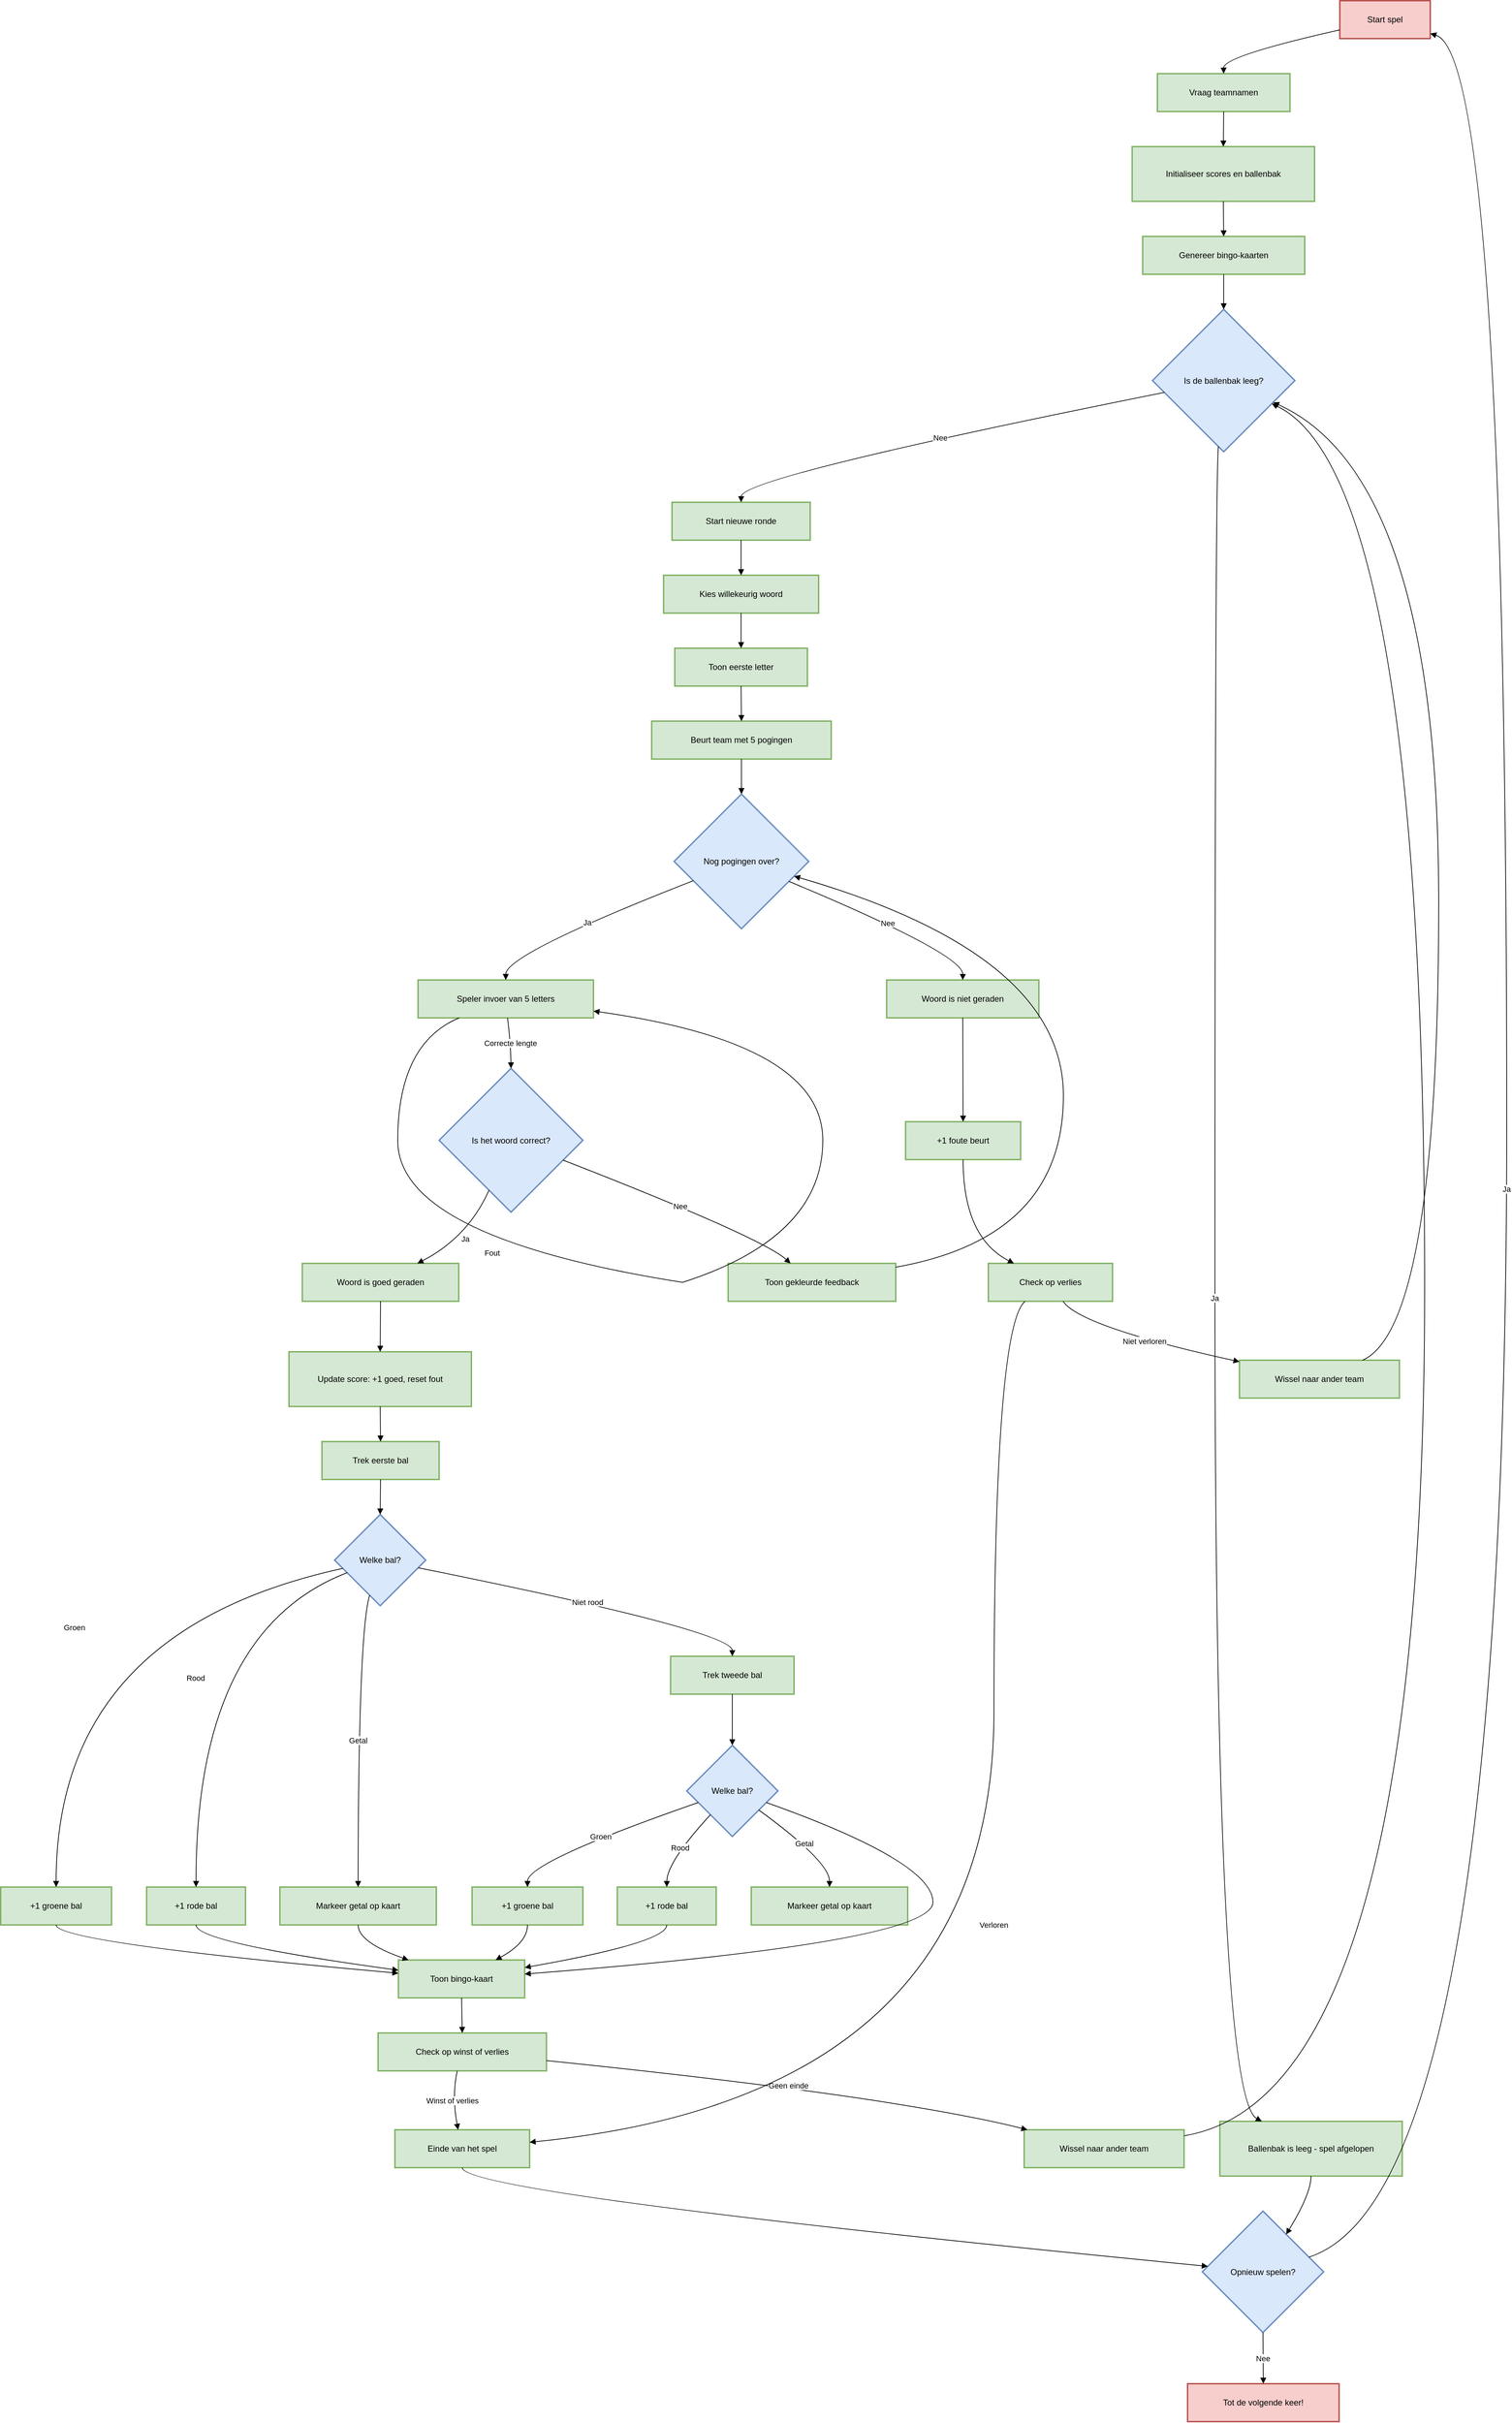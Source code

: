 <mxfile version="27.1.6">
  <diagram name="Page-1" id="_2iXKkxpdoJ6n9WBTKUK">
    <mxGraphModel dx="5210" dy="2635" grid="1" gridSize="10" guides="1" tooltips="1" connect="1" arrows="1" fold="1" page="1" pageScale="1" pageWidth="3300" pageHeight="4681" math="0" shadow="0">
      <root>
        <mxCell id="0" />
        <mxCell id="1" parent="0" />
        <mxCell id="vbey21bKtDM6WdkLPHSO-1" value="Start spel" style="whiteSpace=wrap;strokeWidth=2;fillColor=#f8cecc;strokeColor=#b85450;" vertex="1" parent="1">
          <mxGeometry x="2319" y="300" width="129" height="54" as="geometry" />
        </mxCell>
        <mxCell id="vbey21bKtDM6WdkLPHSO-2" value="Vraag teamnamen" style="whiteSpace=wrap;strokeWidth=2;fillColor=#d5e8d4;strokeColor=#82b366;" vertex="1" parent="1">
          <mxGeometry x="2059" y="404" width="189" height="54" as="geometry" />
        </mxCell>
        <mxCell id="vbey21bKtDM6WdkLPHSO-3" value="Initialiseer scores en ballenbak" style="whiteSpace=wrap;strokeWidth=2;fillColor=#d5e8d4;strokeColor=#82b366;" vertex="1" parent="1">
          <mxGeometry x="2023" y="508" width="260" height="78" as="geometry" />
        </mxCell>
        <mxCell id="vbey21bKtDM6WdkLPHSO-4" value="Genereer bingo-kaarten" style="whiteSpace=wrap;strokeWidth=2;fillColor=#d5e8d4;strokeColor=#82b366;" vertex="1" parent="1">
          <mxGeometry x="2038" y="636" width="231" height="54" as="geometry" />
        </mxCell>
        <mxCell id="vbey21bKtDM6WdkLPHSO-5" value="Is de ballenbak leeg?" style="rhombus;strokeWidth=2;whiteSpace=wrap;fillColor=#dae8fc;strokeColor=#6c8ebf;" vertex="1" parent="1">
          <mxGeometry x="2052" y="740" width="203" height="203" as="geometry" />
        </mxCell>
        <mxCell id="vbey21bKtDM6WdkLPHSO-6" value="Start nieuwe ronde" style="whiteSpace=wrap;strokeWidth=2;fillColor=#d5e8d4;strokeColor=#82b366;" vertex="1" parent="1">
          <mxGeometry x="1367" y="1015" width="197" height="54" as="geometry" />
        </mxCell>
        <mxCell id="vbey21bKtDM6WdkLPHSO-7" value="Kies willekeurig woord" style="whiteSpace=wrap;strokeWidth=2;fillColor=#d5e8d4;strokeColor=#82b366;" vertex="1" parent="1">
          <mxGeometry x="1355" y="1119" width="221" height="54" as="geometry" />
        </mxCell>
        <mxCell id="vbey21bKtDM6WdkLPHSO-8" value="Toon eerste letter" style="whiteSpace=wrap;strokeWidth=2;fillColor=#d5e8d4;strokeColor=#82b366;" vertex="1" parent="1">
          <mxGeometry x="1371" y="1223" width="189" height="54" as="geometry" />
        </mxCell>
        <mxCell id="vbey21bKtDM6WdkLPHSO-9" value="Beurt team met 5 pogingen" style="whiteSpace=wrap;strokeWidth=2;fillColor=#d5e8d4;strokeColor=#82b366;" vertex="1" parent="1">
          <mxGeometry x="1338" y="1327" width="256" height="54" as="geometry" />
        </mxCell>
        <mxCell id="vbey21bKtDM6WdkLPHSO-10" value="Nog pogingen over?" style="rhombus;strokeWidth=2;whiteSpace=wrap;fillColor=#dae8fc;strokeColor=#6c8ebf;" vertex="1" parent="1">
          <mxGeometry x="1370" y="1431" width="192" height="192" as="geometry" />
        </mxCell>
        <mxCell id="vbey21bKtDM6WdkLPHSO-11" value="Speler invoer van 5 letters" style="whiteSpace=wrap;strokeWidth=2;fillColor=#d5e8d4;strokeColor=#82b366;" vertex="1" parent="1">
          <mxGeometry x="1005" y="1696" width="250" height="54" as="geometry" />
        </mxCell>
        <mxCell id="vbey21bKtDM6WdkLPHSO-12" value="Is het woord correct?" style="rhombus;strokeWidth=2;whiteSpace=wrap;fillColor=#dae8fc;strokeColor=#6c8ebf;" vertex="1" parent="1">
          <mxGeometry x="1035" y="1822" width="205" height="205" as="geometry" />
        </mxCell>
        <mxCell id="vbey21bKtDM6WdkLPHSO-13" value="Woord is goed geraden" style="whiteSpace=wrap;strokeWidth=2;fillColor=#d5e8d4;strokeColor=#82b366;" vertex="1" parent="1">
          <mxGeometry x="840" y="2100" width="223" height="54" as="geometry" />
        </mxCell>
        <mxCell id="vbey21bKtDM6WdkLPHSO-14" value="Update score: +1 goed, reset fout" style="whiteSpace=wrap;strokeWidth=2;fillColor=#d5e8d4;strokeColor=#82b366;" vertex="1" parent="1">
          <mxGeometry x="821" y="2226" width="260" height="78" as="geometry" />
        </mxCell>
        <mxCell id="vbey21bKtDM6WdkLPHSO-15" value="Trek eerste bal" style="whiteSpace=wrap;strokeWidth=2;fillColor=#d5e8d4;strokeColor=#82b366;" vertex="1" parent="1">
          <mxGeometry x="868" y="2354" width="167" height="54" as="geometry" />
        </mxCell>
        <mxCell id="vbey21bKtDM6WdkLPHSO-16" value="Welke bal?" style="rhombus;strokeWidth=2;whiteSpace=wrap;fillColor=#dae8fc;strokeColor=#6c8ebf;" vertex="1" parent="1">
          <mxGeometry x="886" y="2458" width="130" height="130" as="geometry" />
        </mxCell>
        <mxCell id="vbey21bKtDM6WdkLPHSO-17" value="+1 groene bal" style="whiteSpace=wrap;strokeWidth=2;fillColor=#d5e8d4;strokeColor=#82b366;" vertex="1" parent="1">
          <mxGeometry x="410" y="2989" width="158" height="54" as="geometry" />
        </mxCell>
        <mxCell id="vbey21bKtDM6WdkLPHSO-18" value="+1 rode bal" style="whiteSpace=wrap;strokeWidth=2;fillColor=#d5e8d4;strokeColor=#82b366;" vertex="1" parent="1">
          <mxGeometry x="618" y="2989" width="141" height="54" as="geometry" />
        </mxCell>
        <mxCell id="vbey21bKtDM6WdkLPHSO-19" value="Markeer getal op kaart" style="whiteSpace=wrap;strokeWidth=2;fillColor=#d5e8d4;strokeColor=#82b366;" vertex="1" parent="1">
          <mxGeometry x="808" y="2989" width="223" height="54" as="geometry" />
        </mxCell>
        <mxCell id="vbey21bKtDM6WdkLPHSO-20" value="Trek tweede bal" style="whiteSpace=wrap;strokeWidth=2;fillColor=#d5e8d4;strokeColor=#82b366;" vertex="1" parent="1">
          <mxGeometry x="1365" y="2660" width="176" height="54" as="geometry" />
        </mxCell>
        <mxCell id="vbey21bKtDM6WdkLPHSO-21" value="Welke bal?" style="rhombus;strokeWidth=2;whiteSpace=wrap;fillColor=#dae8fc;strokeColor=#6c8ebf;" vertex="1" parent="1">
          <mxGeometry x="1388" y="2787" width="130" height="130" as="geometry" />
        </mxCell>
        <mxCell id="vbey21bKtDM6WdkLPHSO-22" value="+1 groene bal" style="whiteSpace=wrap;strokeWidth=2;fillColor=#d5e8d4;strokeColor=#82b366;" vertex="1" parent="1">
          <mxGeometry x="1082" y="2989" width="158" height="54" as="geometry" />
        </mxCell>
        <mxCell id="vbey21bKtDM6WdkLPHSO-23" value="+1 rode bal" style="whiteSpace=wrap;strokeWidth=2;fillColor=#d5e8d4;strokeColor=#82b366;" vertex="1" parent="1">
          <mxGeometry x="1289" y="2989" width="141" height="54" as="geometry" />
        </mxCell>
        <mxCell id="vbey21bKtDM6WdkLPHSO-24" value="Markeer getal op kaart" style="whiteSpace=wrap;strokeWidth=2;fillColor=#d5e8d4;strokeColor=#82b366;" vertex="1" parent="1">
          <mxGeometry x="1480" y="2989" width="223" height="54" as="geometry" />
        </mxCell>
        <mxCell id="vbey21bKtDM6WdkLPHSO-25" value="Toon bingo-kaart" style="whiteSpace=wrap;strokeWidth=2;fillColor=#d5e8d4;strokeColor=#82b366;" vertex="1" parent="1">
          <mxGeometry x="977" y="3093" width="180" height="54" as="geometry" />
        </mxCell>
        <mxCell id="vbey21bKtDM6WdkLPHSO-26" value="Check op winst of verlies" style="whiteSpace=wrap;strokeWidth=2;fillColor=#d5e8d4;strokeColor=#82b366;" vertex="1" parent="1">
          <mxGeometry x="948" y="3197" width="240" height="54" as="geometry" />
        </mxCell>
        <mxCell id="vbey21bKtDM6WdkLPHSO-27" value="Einde van het spel" style="whiteSpace=wrap;strokeWidth=2;fillColor=#d5e8d4;strokeColor=#82b366;" vertex="1" parent="1">
          <mxGeometry x="972" y="3335" width="192" height="54" as="geometry" />
        </mxCell>
        <mxCell id="vbey21bKtDM6WdkLPHSO-28" value="Wissel naar ander team" style="whiteSpace=wrap;strokeWidth=2;fillColor=#d5e8d4;strokeColor=#82b366;" vertex="1" parent="1">
          <mxGeometry x="1869" y="3335" width="228" height="54" as="geometry" />
        </mxCell>
        <mxCell id="vbey21bKtDM6WdkLPHSO-29" value="Toon gekleurde feedback" style="whiteSpace=wrap;strokeWidth=2;fillColor=#d5e8d4;strokeColor=#82b366;" vertex="1" parent="1">
          <mxGeometry x="1447" y="2100" width="239" height="54" as="geometry" />
        </mxCell>
        <mxCell id="vbey21bKtDM6WdkLPHSO-30" value="Woord is niet geraden" style="whiteSpace=wrap;strokeWidth=2;fillColor=#d5e8d4;strokeColor=#82b366;" vertex="1" parent="1">
          <mxGeometry x="1673" y="1696" width="217" height="54" as="geometry" />
        </mxCell>
        <mxCell id="vbey21bKtDM6WdkLPHSO-31" value="+1 foute beurt" style="whiteSpace=wrap;strokeWidth=2;fillColor=#d5e8d4;strokeColor=#82b366;" vertex="1" parent="1">
          <mxGeometry x="1700" y="1898" width="164" height="54" as="geometry" />
        </mxCell>
        <mxCell id="vbey21bKtDM6WdkLPHSO-32" value="Check op verlies" style="whiteSpace=wrap;strokeWidth=2;fillColor=#d5e8d4;strokeColor=#82b366;" vertex="1" parent="1">
          <mxGeometry x="1818" y="2100" width="177" height="54" as="geometry" />
        </mxCell>
        <mxCell id="vbey21bKtDM6WdkLPHSO-33" value="Wissel naar ander team" style="whiteSpace=wrap;strokeWidth=2;fillColor=#d5e8d4;strokeColor=#82b366;" vertex="1" parent="1">
          <mxGeometry x="2176" y="2238" width="228" height="54" as="geometry" />
        </mxCell>
        <mxCell id="vbey21bKtDM6WdkLPHSO-34" value="Ballenbak is leeg - spel afgelopen" style="whiteSpace=wrap;strokeWidth=2;fillColor=#d5e8d4;strokeColor=#82b366;" vertex="1" parent="1">
          <mxGeometry x="2148" y="3323" width="260" height="78" as="geometry" />
        </mxCell>
        <mxCell id="vbey21bKtDM6WdkLPHSO-35" value="Opnieuw spelen?" style="rhombus;strokeWidth=2;whiteSpace=wrap;fillColor=#dae8fc;strokeColor=#6c8ebf;" vertex="1" parent="1">
          <mxGeometry x="2123" y="3451" width="173" height="173" as="geometry" />
        </mxCell>
        <mxCell id="vbey21bKtDM6WdkLPHSO-36" value="Tot de volgende keer!" style="whiteSpace=wrap;strokeWidth=2;fillColor=#f8cecc;strokeColor=#b85450;" vertex="1" parent="1">
          <mxGeometry x="2102" y="3697" width="216" height="54" as="geometry" />
        </mxCell>
        <mxCell id="vbey21bKtDM6WdkLPHSO-37" value="" style="whiteSpace=wrap;strokeWidth=2;" vertex="1" parent="1">
          <mxGeometry x="976" y="1925" as="geometry" />
        </mxCell>
        <mxCell id="vbey21bKtDM6WdkLPHSO-38" value="" style="whiteSpace=wrap;strokeWidth=2;" vertex="1" parent="1">
          <mxGeometry x="1382" y="2127" as="geometry" />
        </mxCell>
        <mxCell id="vbey21bKtDM6WdkLPHSO-39" value="" style="curved=1;startArrow=none;endArrow=block;exitX=0;exitY=0.77;entryX=0.5;entryY=0;rounded=0;" edge="1" parent="1" source="vbey21bKtDM6WdkLPHSO-1" target="vbey21bKtDM6WdkLPHSO-2">
          <mxGeometry relative="1" as="geometry">
            <Array as="points">
              <mxPoint x="2153" y="379" />
            </Array>
          </mxGeometry>
        </mxCell>
        <mxCell id="vbey21bKtDM6WdkLPHSO-40" value="" style="curved=1;startArrow=none;endArrow=block;exitX=0.5;exitY=1;entryX=0.5;entryY=0;rounded=0;" edge="1" parent="1" source="vbey21bKtDM6WdkLPHSO-2" target="vbey21bKtDM6WdkLPHSO-3">
          <mxGeometry relative="1" as="geometry">
            <Array as="points" />
          </mxGeometry>
        </mxCell>
        <mxCell id="vbey21bKtDM6WdkLPHSO-41" value="" style="curved=1;startArrow=none;endArrow=block;exitX=0.5;exitY=1;entryX=0.5;entryY=0;rounded=0;" edge="1" parent="1" source="vbey21bKtDM6WdkLPHSO-3" target="vbey21bKtDM6WdkLPHSO-4">
          <mxGeometry relative="1" as="geometry">
            <Array as="points" />
          </mxGeometry>
        </mxCell>
        <mxCell id="vbey21bKtDM6WdkLPHSO-42" value="" style="curved=1;startArrow=none;endArrow=block;exitX=0.5;exitY=1;entryX=0.5;entryY=0;rounded=0;" edge="1" parent="1" source="vbey21bKtDM6WdkLPHSO-4" target="vbey21bKtDM6WdkLPHSO-5">
          <mxGeometry relative="1" as="geometry">
            <Array as="points" />
          </mxGeometry>
        </mxCell>
        <mxCell id="vbey21bKtDM6WdkLPHSO-43" value="Nee" style="curved=1;startArrow=none;endArrow=block;exitX=0;exitY=0.6;entryX=0.5;entryY=0;rounded=0;" edge="1" parent="1" source="vbey21bKtDM6WdkLPHSO-5" target="vbey21bKtDM6WdkLPHSO-6">
          <mxGeometry relative="1" as="geometry">
            <Array as="points">
              <mxPoint x="1466" y="979" />
            </Array>
          </mxGeometry>
        </mxCell>
        <mxCell id="vbey21bKtDM6WdkLPHSO-44" value="" style="curved=1;startArrow=none;endArrow=block;exitX=0.5;exitY=1;entryX=0.5;entryY=0;rounded=0;" edge="1" parent="1" source="vbey21bKtDM6WdkLPHSO-6" target="vbey21bKtDM6WdkLPHSO-7">
          <mxGeometry relative="1" as="geometry">
            <Array as="points" />
          </mxGeometry>
        </mxCell>
        <mxCell id="vbey21bKtDM6WdkLPHSO-45" value="" style="curved=1;startArrow=none;endArrow=block;exitX=0.5;exitY=1;entryX=0.5;entryY=0;rounded=0;" edge="1" parent="1" source="vbey21bKtDM6WdkLPHSO-7" target="vbey21bKtDM6WdkLPHSO-8">
          <mxGeometry relative="1" as="geometry">
            <Array as="points" />
          </mxGeometry>
        </mxCell>
        <mxCell id="vbey21bKtDM6WdkLPHSO-46" value="" style="curved=1;startArrow=none;endArrow=block;exitX=0.5;exitY=1;entryX=0.5;entryY=0;rounded=0;" edge="1" parent="1" source="vbey21bKtDM6WdkLPHSO-8" target="vbey21bKtDM6WdkLPHSO-9">
          <mxGeometry relative="1" as="geometry">
            <Array as="points" />
          </mxGeometry>
        </mxCell>
        <mxCell id="vbey21bKtDM6WdkLPHSO-47" value="" style="curved=1;startArrow=none;endArrow=block;exitX=0.5;exitY=1;entryX=0.5;entryY=0;rounded=0;" edge="1" parent="1" source="vbey21bKtDM6WdkLPHSO-9" target="vbey21bKtDM6WdkLPHSO-10">
          <mxGeometry relative="1" as="geometry">
            <Array as="points" />
          </mxGeometry>
        </mxCell>
        <mxCell id="vbey21bKtDM6WdkLPHSO-48" value="Ja" style="curved=1;startArrow=none;endArrow=block;exitX=0;exitY=0.7;entryX=0.5;entryY=-0.01;rounded=0;" edge="1" parent="1" source="vbey21bKtDM6WdkLPHSO-10" target="vbey21bKtDM6WdkLPHSO-11">
          <mxGeometry relative="1" as="geometry">
            <Array as="points">
              <mxPoint x="1130" y="1659" />
            </Array>
          </mxGeometry>
        </mxCell>
        <mxCell id="vbey21bKtDM6WdkLPHSO-49" value="" style="curved=1;startArrow=none;endArrow=none;exitX=0.24;exitY=0.99;entryX=Infinity;entryY=-Infinity;rounded=0;" edge="1" parent="1" source="vbey21bKtDM6WdkLPHSO-11" target="vbey21bKtDM6WdkLPHSO-37">
          <mxGeometry relative="1" as="geometry">
            <Array as="points">
              <mxPoint x="976" y="1786" />
            </Array>
          </mxGeometry>
        </mxCell>
        <mxCell id="vbey21bKtDM6WdkLPHSO-50" value="Fout" style="curved=1;startArrow=none;endArrow=none;exitX=Infinity;exitY=-Infinity;entryX=Infinity;entryY=-Infinity;rounded=0;" edge="1" parent="1" source="vbey21bKtDM6WdkLPHSO-37" target="vbey21bKtDM6WdkLPHSO-38">
          <mxGeometry relative="1" as="geometry">
            <Array as="points">
              <mxPoint x="976" y="2063" />
            </Array>
          </mxGeometry>
        </mxCell>
        <mxCell id="vbey21bKtDM6WdkLPHSO-51" value="" style="curved=1;startArrow=none;endArrow=block;exitX=Infinity;exitY=-Infinity;entryX=1;entryY=0.82;rounded=0;" edge="1" parent="1" source="vbey21bKtDM6WdkLPHSO-38" target="vbey21bKtDM6WdkLPHSO-11">
          <mxGeometry relative="1" as="geometry">
            <Array as="points">
              <mxPoint x="1582" y="2063" />
              <mxPoint x="1582" y="1786" />
            </Array>
          </mxGeometry>
        </mxCell>
        <mxCell id="vbey21bKtDM6WdkLPHSO-52" value="Correcte lengte" style="curved=1;startArrow=none;endArrow=block;exitX=0.51;exitY=0.99;entryX=0.5;entryY=0;rounded=0;" edge="1" parent="1" source="vbey21bKtDM6WdkLPHSO-11" target="vbey21bKtDM6WdkLPHSO-12">
          <mxGeometry relative="1" as="geometry">
            <Array as="points">
              <mxPoint x="1137" y="1786" />
            </Array>
          </mxGeometry>
        </mxCell>
        <mxCell id="vbey21bKtDM6WdkLPHSO-53" value="Ja" style="curved=1;startArrow=none;endArrow=block;exitX=0.28;exitY=1;entryX=0.74;entryY=-0.01;rounded=0;" edge="1" parent="1" source="vbey21bKtDM6WdkLPHSO-12" target="vbey21bKtDM6WdkLPHSO-13">
          <mxGeometry relative="1" as="geometry">
            <Array as="points">
              <mxPoint x="1076" y="2063" />
            </Array>
          </mxGeometry>
        </mxCell>
        <mxCell id="vbey21bKtDM6WdkLPHSO-54" value="" style="curved=1;startArrow=none;endArrow=block;exitX=0.5;exitY=0.99;entryX=0.5;entryY=0;rounded=0;" edge="1" parent="1" source="vbey21bKtDM6WdkLPHSO-13" target="vbey21bKtDM6WdkLPHSO-14">
          <mxGeometry relative="1" as="geometry">
            <Array as="points" />
          </mxGeometry>
        </mxCell>
        <mxCell id="vbey21bKtDM6WdkLPHSO-55" value="" style="curved=1;startArrow=none;endArrow=block;exitX=0.5;exitY=1;entryX=0.5;entryY=0;rounded=0;" edge="1" parent="1" source="vbey21bKtDM6WdkLPHSO-14" target="vbey21bKtDM6WdkLPHSO-15">
          <mxGeometry relative="1" as="geometry">
            <Array as="points" />
          </mxGeometry>
        </mxCell>
        <mxCell id="vbey21bKtDM6WdkLPHSO-56" value="" style="curved=1;startArrow=none;endArrow=block;exitX=0.5;exitY=1;entryX=0.5;entryY=0;rounded=0;" edge="1" parent="1" source="vbey21bKtDM6WdkLPHSO-15" target="vbey21bKtDM6WdkLPHSO-16">
          <mxGeometry relative="1" as="geometry">
            <Array as="points" />
          </mxGeometry>
        </mxCell>
        <mxCell id="vbey21bKtDM6WdkLPHSO-57" value="Groen" style="curved=1;startArrow=none;endArrow=block;exitX=0;exitY=0.61;entryX=0.5;entryY=0;rounded=0;" edge="1" parent="1" source="vbey21bKtDM6WdkLPHSO-16" target="vbey21bKtDM6WdkLPHSO-17">
          <mxGeometry relative="1" as="geometry">
            <Array as="points">
              <mxPoint x="489" y="2624" />
            </Array>
          </mxGeometry>
        </mxCell>
        <mxCell id="vbey21bKtDM6WdkLPHSO-58" value="Rood" style="curved=1;startArrow=none;endArrow=block;exitX=0;exitY=0.69;entryX=0.5;entryY=0;rounded=0;" edge="1" parent="1" source="vbey21bKtDM6WdkLPHSO-16" target="vbey21bKtDM6WdkLPHSO-18">
          <mxGeometry relative="1" as="geometry">
            <Array as="points">
              <mxPoint x="688" y="2624" />
            </Array>
          </mxGeometry>
        </mxCell>
        <mxCell id="vbey21bKtDM6WdkLPHSO-59" value="Getal" style="curved=1;startArrow=none;endArrow=block;exitX=0.35;exitY=1;entryX=0.5;entryY=0;rounded=0;" edge="1" parent="1" source="vbey21bKtDM6WdkLPHSO-16" target="vbey21bKtDM6WdkLPHSO-19">
          <mxGeometry relative="1" as="geometry">
            <Array as="points">
              <mxPoint x="920" y="2624" />
            </Array>
          </mxGeometry>
        </mxCell>
        <mxCell id="vbey21bKtDM6WdkLPHSO-60" value="Niet rood" style="curved=1;startArrow=none;endArrow=block;exitX=1;exitY=0.6;entryX=0.5;entryY=0.01;rounded=0;" edge="1" parent="1" source="vbey21bKtDM6WdkLPHSO-16" target="vbey21bKtDM6WdkLPHSO-20">
          <mxGeometry relative="1" as="geometry">
            <Array as="points">
              <mxPoint x="1453" y="2624" />
            </Array>
          </mxGeometry>
        </mxCell>
        <mxCell id="vbey21bKtDM6WdkLPHSO-61" value="" style="curved=1;startArrow=none;endArrow=block;exitX=0.5;exitY=1.01;entryX=0.5;entryY=0;rounded=0;" edge="1" parent="1" source="vbey21bKtDM6WdkLPHSO-20" target="vbey21bKtDM6WdkLPHSO-21">
          <mxGeometry relative="1" as="geometry">
            <Array as="points" />
          </mxGeometry>
        </mxCell>
        <mxCell id="vbey21bKtDM6WdkLPHSO-62" value="Groen" style="curved=1;startArrow=none;endArrow=block;exitX=0;exitY=0.67;entryX=0.5;entryY=0;rounded=0;" edge="1" parent="1" source="vbey21bKtDM6WdkLPHSO-21" target="vbey21bKtDM6WdkLPHSO-22">
          <mxGeometry relative="1" as="geometry">
            <Array as="points">
              <mxPoint x="1161" y="2953" />
            </Array>
          </mxGeometry>
        </mxCell>
        <mxCell id="vbey21bKtDM6WdkLPHSO-63" value="Rood" style="curved=1;startArrow=none;endArrow=block;exitX=0.04;exitY=1;entryX=0.5;entryY=0;rounded=0;" edge="1" parent="1" source="vbey21bKtDM6WdkLPHSO-21" target="vbey21bKtDM6WdkLPHSO-23">
          <mxGeometry relative="1" as="geometry">
            <Array as="points">
              <mxPoint x="1360" y="2953" />
            </Array>
          </mxGeometry>
        </mxCell>
        <mxCell id="vbey21bKtDM6WdkLPHSO-64" value="Getal" style="curved=1;startArrow=none;endArrow=block;exitX=1;exitY=0.86;entryX=0.5;entryY=0;rounded=0;" edge="1" parent="1" source="vbey21bKtDM6WdkLPHSO-21" target="vbey21bKtDM6WdkLPHSO-24">
          <mxGeometry relative="1" as="geometry">
            <Array as="points">
              <mxPoint x="1592" y="2953" />
            </Array>
          </mxGeometry>
        </mxCell>
        <mxCell id="vbey21bKtDM6WdkLPHSO-65" value="" style="curved=1;startArrow=none;endArrow=block;exitX=1;exitY=0.67;entryX=1;entryY=0.37;rounded=0;" edge="1" parent="1" source="vbey21bKtDM6WdkLPHSO-21" target="vbey21bKtDM6WdkLPHSO-25">
          <mxGeometry relative="1" as="geometry">
            <Array as="points">
              <mxPoint x="1739" y="2953" />
              <mxPoint x="1739" y="3068" />
            </Array>
          </mxGeometry>
        </mxCell>
        <mxCell id="vbey21bKtDM6WdkLPHSO-66" value="" style="curved=1;startArrow=none;endArrow=block;exitX=0.5;exitY=1;entryX=0.08;entryY=0;rounded=0;" edge="1" parent="1" source="vbey21bKtDM6WdkLPHSO-19" target="vbey21bKtDM6WdkLPHSO-25">
          <mxGeometry relative="1" as="geometry">
            <Array as="points">
              <mxPoint x="920" y="3068" />
            </Array>
          </mxGeometry>
        </mxCell>
        <mxCell id="vbey21bKtDM6WdkLPHSO-67" value="" style="curved=1;startArrow=none;endArrow=block;exitX=0.5;exitY=1;entryX=0;entryY=0.27;rounded=0;" edge="1" parent="1" source="vbey21bKtDM6WdkLPHSO-18" target="vbey21bKtDM6WdkLPHSO-25">
          <mxGeometry relative="1" as="geometry">
            <Array as="points">
              <mxPoint x="688" y="3068" />
            </Array>
          </mxGeometry>
        </mxCell>
        <mxCell id="vbey21bKtDM6WdkLPHSO-68" value="" style="curved=1;startArrow=none;endArrow=block;exitX=0.5;exitY=1;entryX=0;entryY=0.35;rounded=0;" edge="1" parent="1" source="vbey21bKtDM6WdkLPHSO-17" target="vbey21bKtDM6WdkLPHSO-25">
          <mxGeometry relative="1" as="geometry">
            <Array as="points">
              <mxPoint x="489" y="3068" />
            </Array>
          </mxGeometry>
        </mxCell>
        <mxCell id="vbey21bKtDM6WdkLPHSO-69" value="" style="curved=1;startArrow=none;endArrow=block;exitX=0.5;exitY=1;entryX=1;entryY=0.2;rounded=0;" edge="1" parent="1" source="vbey21bKtDM6WdkLPHSO-23" target="vbey21bKtDM6WdkLPHSO-25">
          <mxGeometry relative="1" as="geometry">
            <Array as="points">
              <mxPoint x="1360" y="3068" />
            </Array>
          </mxGeometry>
        </mxCell>
        <mxCell id="vbey21bKtDM6WdkLPHSO-70" value="" style="curved=1;startArrow=none;endArrow=block;exitX=0.5;exitY=1;entryX=0.77;entryY=0;rounded=0;" edge="1" parent="1" source="vbey21bKtDM6WdkLPHSO-22" target="vbey21bKtDM6WdkLPHSO-25">
          <mxGeometry relative="1" as="geometry">
            <Array as="points">
              <mxPoint x="1161" y="3068" />
            </Array>
          </mxGeometry>
        </mxCell>
        <mxCell id="vbey21bKtDM6WdkLPHSO-71" value="" style="curved=1;startArrow=none;endArrow=block;exitX=0.5;exitY=1;entryX=0.5;entryY=0;rounded=0;" edge="1" parent="1" source="vbey21bKtDM6WdkLPHSO-25" target="vbey21bKtDM6WdkLPHSO-26">
          <mxGeometry relative="1" as="geometry">
            <Array as="points" />
          </mxGeometry>
        </mxCell>
        <mxCell id="vbey21bKtDM6WdkLPHSO-72" value="Winst of verlies" style="curved=1;startArrow=none;endArrow=block;exitX=0.47;exitY=1;entryX=0.47;entryY=0.01;rounded=0;" edge="1" parent="1" source="vbey21bKtDM6WdkLPHSO-26" target="vbey21bKtDM6WdkLPHSO-27">
          <mxGeometry relative="1" as="geometry">
            <Array as="points">
              <mxPoint x="1053" y="3287" />
            </Array>
          </mxGeometry>
        </mxCell>
        <mxCell id="vbey21bKtDM6WdkLPHSO-73" value="Geen einde" style="curved=1;startArrow=none;endArrow=block;exitX=1;exitY=0.73;entryX=0.03;entryY=0.01;rounded=0;" edge="1" parent="1" source="vbey21bKtDM6WdkLPHSO-26" target="vbey21bKtDM6WdkLPHSO-28">
          <mxGeometry relative="1" as="geometry">
            <Array as="points">
              <mxPoint x="1683" y="3287" />
            </Array>
          </mxGeometry>
        </mxCell>
        <mxCell id="vbey21bKtDM6WdkLPHSO-74" value="" style="curved=1;startArrow=none;endArrow=block;exitX=1;exitY=0.16;entryX=1;entryY=0.74;rounded=0;" edge="1" parent="1" source="vbey21bKtDM6WdkLPHSO-28" target="vbey21bKtDM6WdkLPHSO-5">
          <mxGeometry relative="1" as="geometry">
            <Array as="points">
              <mxPoint x="2440" y="3287" />
              <mxPoint x="2440" y="979" />
            </Array>
          </mxGeometry>
        </mxCell>
        <mxCell id="vbey21bKtDM6WdkLPHSO-75" value="Nee" style="curved=1;startArrow=none;endArrow=block;exitX=1;exitY=0.69;entryX=0.37;entryY=-0.01;rounded=0;" edge="1" parent="1" source="vbey21bKtDM6WdkLPHSO-12" target="vbey21bKtDM6WdkLPHSO-29">
          <mxGeometry relative="1" as="geometry">
            <Array as="points">
              <mxPoint x="1495" y="2063" />
            </Array>
          </mxGeometry>
        </mxCell>
        <mxCell id="vbey21bKtDM6WdkLPHSO-76" value="" style="curved=1;startArrow=none;endArrow=block;exitX=1;exitY=0.1;entryX=1;entryY=0.64;rounded=0;" edge="1" parent="1" source="vbey21bKtDM6WdkLPHSO-29" target="vbey21bKtDM6WdkLPHSO-10">
          <mxGeometry relative="1" as="geometry">
            <Array as="points">
              <mxPoint x="1925" y="2063" />
              <mxPoint x="1925" y="1659" />
            </Array>
          </mxGeometry>
        </mxCell>
        <mxCell id="vbey21bKtDM6WdkLPHSO-77" value="Nee" style="curved=1;startArrow=none;endArrow=block;exitX=1;exitY=0.71;entryX=0.5;entryY=-0.01;rounded=0;" edge="1" parent="1" source="vbey21bKtDM6WdkLPHSO-10" target="vbey21bKtDM6WdkLPHSO-30">
          <mxGeometry relative="1" as="geometry">
            <Array as="points">
              <mxPoint x="1782" y="1659" />
            </Array>
          </mxGeometry>
        </mxCell>
        <mxCell id="vbey21bKtDM6WdkLPHSO-78" value="" style="curved=1;startArrow=none;endArrow=block;exitX=0.5;exitY=0.99;entryX=0.5;entryY=-0.01;rounded=0;" edge="1" parent="1" source="vbey21bKtDM6WdkLPHSO-30" target="vbey21bKtDM6WdkLPHSO-31">
          <mxGeometry relative="1" as="geometry">
            <Array as="points" />
          </mxGeometry>
        </mxCell>
        <mxCell id="vbey21bKtDM6WdkLPHSO-79" value="" style="curved=1;startArrow=none;endArrow=block;exitX=0.5;exitY=0.99;entryX=0.2;entryY=-0.01;rounded=0;" edge="1" parent="1" source="vbey21bKtDM6WdkLPHSO-31" target="vbey21bKtDM6WdkLPHSO-32">
          <mxGeometry relative="1" as="geometry">
            <Array as="points">
              <mxPoint x="1782" y="2063" />
            </Array>
          </mxGeometry>
        </mxCell>
        <mxCell id="vbey21bKtDM6WdkLPHSO-80" value="Verloren" style="curved=1;startArrow=none;endArrow=block;exitX=0.3;exitY=0.99;entryX=1;entryY=0.33;rounded=0;" edge="1" parent="1" source="vbey21bKtDM6WdkLPHSO-32" target="vbey21bKtDM6WdkLPHSO-27">
          <mxGeometry relative="1" as="geometry">
            <Array as="points">
              <mxPoint x="1826" y="2190" />
              <mxPoint x="1826" y="3287" />
            </Array>
          </mxGeometry>
        </mxCell>
        <mxCell id="vbey21bKtDM6WdkLPHSO-81" value="Niet verloren" style="curved=1;startArrow=none;endArrow=block;exitX=0.6;exitY=0.99;entryX=0;entryY=0.04;rounded=0;" edge="1" parent="1" source="vbey21bKtDM6WdkLPHSO-32" target="vbey21bKtDM6WdkLPHSO-33">
          <mxGeometry relative="1" as="geometry">
            <Array as="points">
              <mxPoint x="1948" y="2190" />
            </Array>
          </mxGeometry>
        </mxCell>
        <mxCell id="vbey21bKtDM6WdkLPHSO-82" value="" style="curved=1;startArrow=none;endArrow=block;exitX=0.77;exitY=0;entryX=1;entryY=0.72;rounded=0;" edge="1" parent="1" source="vbey21bKtDM6WdkLPHSO-33" target="vbey21bKtDM6WdkLPHSO-5">
          <mxGeometry relative="1" as="geometry">
            <Array as="points">
              <mxPoint x="2460" y="2190" />
              <mxPoint x="2460" y="979" />
            </Array>
          </mxGeometry>
        </mxCell>
        <mxCell id="vbey21bKtDM6WdkLPHSO-83" value="Ja" style="curved=1;startArrow=none;endArrow=block;exitX=0.46;exitY=1;entryX=0.23;entryY=0;rounded=0;" edge="1" parent="1" source="vbey21bKtDM6WdkLPHSO-5" target="vbey21bKtDM6WdkLPHSO-34">
          <mxGeometry relative="1" as="geometry">
            <Array as="points">
              <mxPoint x="2141" y="979" />
              <mxPoint x="2141" y="3287" />
            </Array>
          </mxGeometry>
        </mxCell>
        <mxCell id="vbey21bKtDM6WdkLPHSO-84" value="" style="curved=1;startArrow=none;endArrow=block;exitX=0.5;exitY=1;entryX=0.81;entryY=0;rounded=0;" edge="1" parent="1" source="vbey21bKtDM6WdkLPHSO-34" target="vbey21bKtDM6WdkLPHSO-35">
          <mxGeometry relative="1" as="geometry">
            <Array as="points">
              <mxPoint x="2278" y="3426" />
            </Array>
          </mxGeometry>
        </mxCell>
        <mxCell id="vbey21bKtDM6WdkLPHSO-85" value="" style="curved=1;startArrow=none;endArrow=block;exitX=0.5;exitY=1.01;entryX=0;entryY=0.45;rounded=0;" edge="1" parent="1" source="vbey21bKtDM6WdkLPHSO-27" target="vbey21bKtDM6WdkLPHSO-35">
          <mxGeometry relative="1" as="geometry">
            <Array as="points">
              <mxPoint x="1068" y="3426" />
            </Array>
          </mxGeometry>
        </mxCell>
        <mxCell id="vbey21bKtDM6WdkLPHSO-86" value="Ja" style="curved=1;startArrow=none;endArrow=block;exitX=1;exitY=0.34;entryX=0.99;entryY=0.86;rounded=0;" edge="1" parent="1" source="vbey21bKtDM6WdkLPHSO-35" target="vbey21bKtDM6WdkLPHSO-1">
          <mxGeometry relative="1" as="geometry">
            <Array as="points">
              <mxPoint x="2557" y="3426" />
              <mxPoint x="2557" y="379" />
            </Array>
          </mxGeometry>
        </mxCell>
        <mxCell id="vbey21bKtDM6WdkLPHSO-87" value="Nee" style="curved=1;startArrow=none;endArrow=block;exitX=0.5;exitY=1;entryX=0.5;entryY=0;rounded=0;" edge="1" parent="1" source="vbey21bKtDM6WdkLPHSO-35" target="vbey21bKtDM6WdkLPHSO-36">
          <mxGeometry relative="1" as="geometry">
            <Array as="points" />
          </mxGeometry>
        </mxCell>
      </root>
    </mxGraphModel>
  </diagram>
</mxfile>

